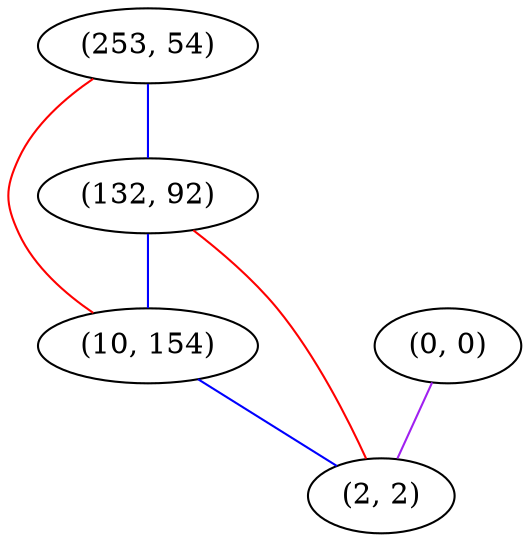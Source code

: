 graph "" {
"(253, 54)";
"(132, 92)";
"(10, 154)";
"(0, 0)";
"(2, 2)";
"(253, 54)" -- "(132, 92)"  [color=blue, key=0, weight=3];
"(253, 54)" -- "(10, 154)"  [color=red, key=0, weight=1];
"(132, 92)" -- "(10, 154)"  [color=blue, key=0, weight=3];
"(132, 92)" -- "(2, 2)"  [color=red, key=0, weight=1];
"(10, 154)" -- "(2, 2)"  [color=blue, key=0, weight=3];
"(0, 0)" -- "(2, 2)"  [color=purple, key=0, weight=4];
}
